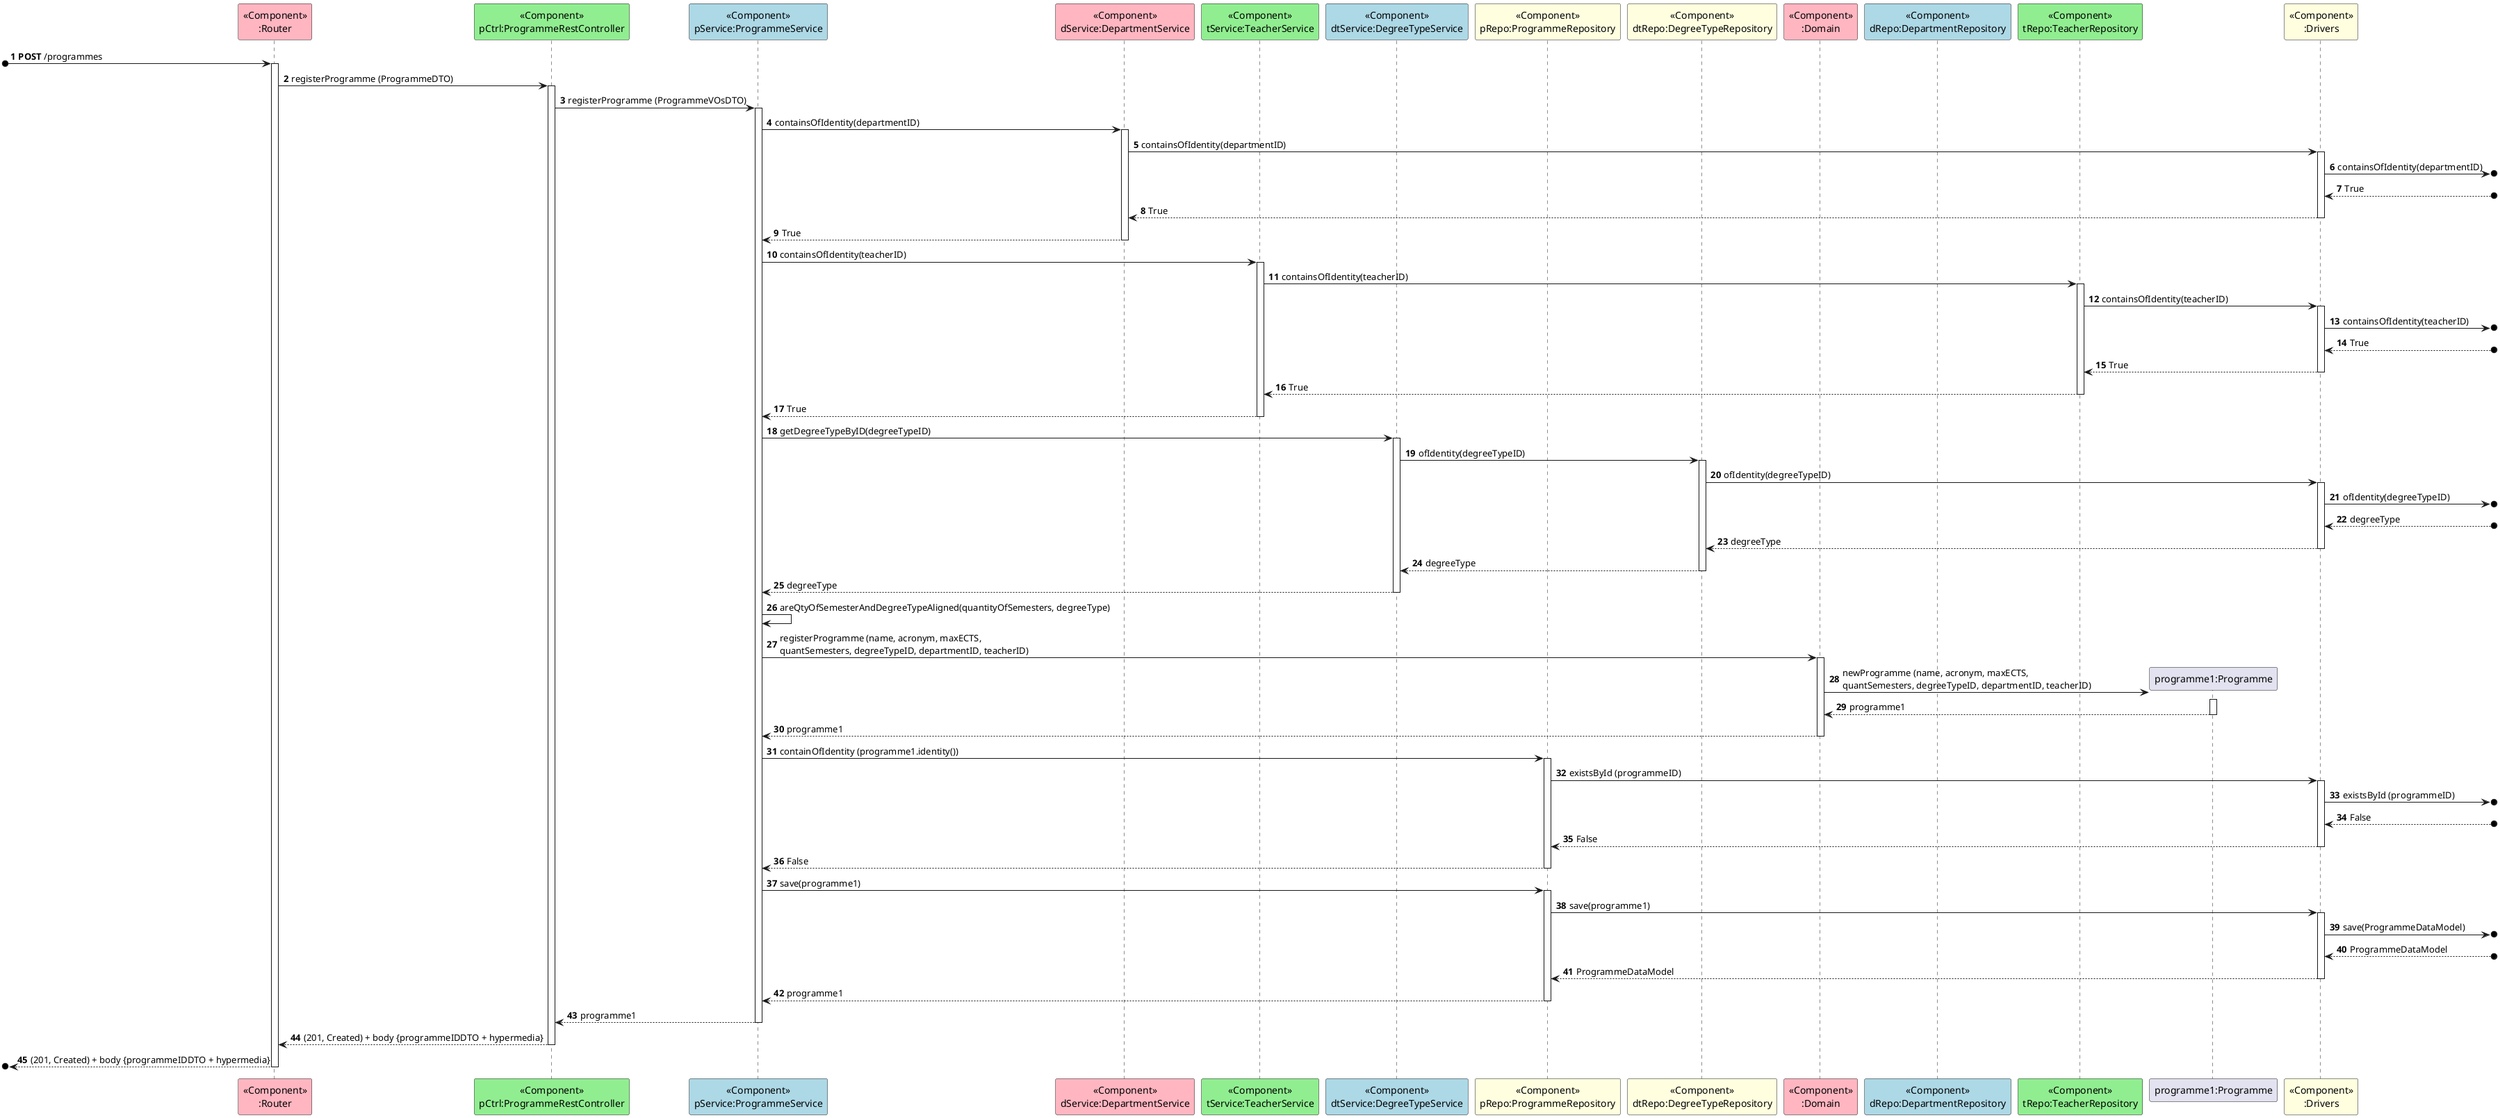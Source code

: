 @startuml

autonumber

participant "<<Component>>\n:Router" as RT #lightpink
participant "<<Component>>\npCtrl:ProgrammeRestController" as C #lightgreen
participant "<<Component>>\npService:ProgrammeService" as PS #lightblue
participant "<<Component>>\ndService:DepartmentService" as DS #lightpink
participant "<<Component>>\ntService:TeacherService" as TS #lightgreen
participant "<<Component>>\ndtService:DegreeTypeService" as DTS #lightblue
participant "<<Component>>\npRepo:ProgrammeRepository" as PR #lightyellow
participant "<<Component>>\ndtRepo:DegreeTypeRepository" as DTR #lightyellow
participant "<<Component>>\n:Domain" as D #lightpink
participant "<<Component>>\ndRepo:DepartmentRepository" as DR #lightblue
participant "<<Component>>\ntRepo:TeacherRepository" as TR #lightgreen
participant "programme1:Programme" as P
participant "<<Component>>\n:Drivers" as Drivers #lightyellow

[o-> RT ++: **POST** /programmes

RT -> C ++: registerProgramme (ProgrammeDTO)
C -> PS ++: registerProgramme (ProgrammeVOsDTO)

PS -> DS ++: containsOfIdentity(departmentID)
DS -> Drivers ++: containsOfIdentity(departmentID)
Drivers ->o] : containsOfIdentity(departmentID)
Drivers <--o] : True
Drivers --> DS --: True
DS --> PS --: True

PS -> TS ++: containsOfIdentity(teacherID)
TS -> TR ++: containsOfIdentity(teacherID)
TR -> Drivers ++: containsOfIdentity(teacherID)
Drivers ->o] : containsOfIdentity(teacherID)
Drivers <--o] : True
Drivers --> TR --: True
TR --> TS --: True
TS --> PS --: True

PS -> DTS ++: getDegreeTypeByID(degreeTypeID)
DTS -> DTR ++: ofIdentity(degreeTypeID)
DTR -> Drivers ++: ofIdentity(degreeTypeID)
Drivers ->o] : ofIdentity(degreeTypeID)
Drivers <--o] : degreeType
DTR <-- Drivers --: degreeType
DTS <-- DTR --: degreeType
PS <-- DTS --: degreeType

PS -> PS : areQtyOfSemesterAndDegreeTypeAligned(quantityOfSemesters, degreeType)


PS -> D ++: registerProgramme (name, acronym, maxECTS, \nquantSemesters, degreeTypeID, departmentID, teacherID)
D -> P** : newProgramme (name, acronym, maxECTS, \nquantSemesters, degreeTypeID, departmentID, teacherID)
activate P
P --> D: programme1
deactivate P
D --> PS --: programme1

PS -> PR ++: containOfIdentity (programme1.identity())
PR -> Drivers ++: existsById (programmeID)
Drivers ->o] : existsById (programmeID)
Drivers <--o] : False
Drivers --> PR --: False
PR --> PS --: False

PS -> PR ++: save(programme1)
PR -> Drivers ++: save(programme1)
Drivers ->o] : save(ProgrammeDataModel)
Drivers <--o] : ProgrammeDataModel
Drivers --> PR --: ProgrammeDataModel
PR --> PS --: programme1

PS --> C --: programme1
C --> RT --: (201, Created) + body {programmeIDDTO + hypermedia}
[o<-- RT --: (201, Created) + body {programmeIDDTO + hypermedia}
@enduml
